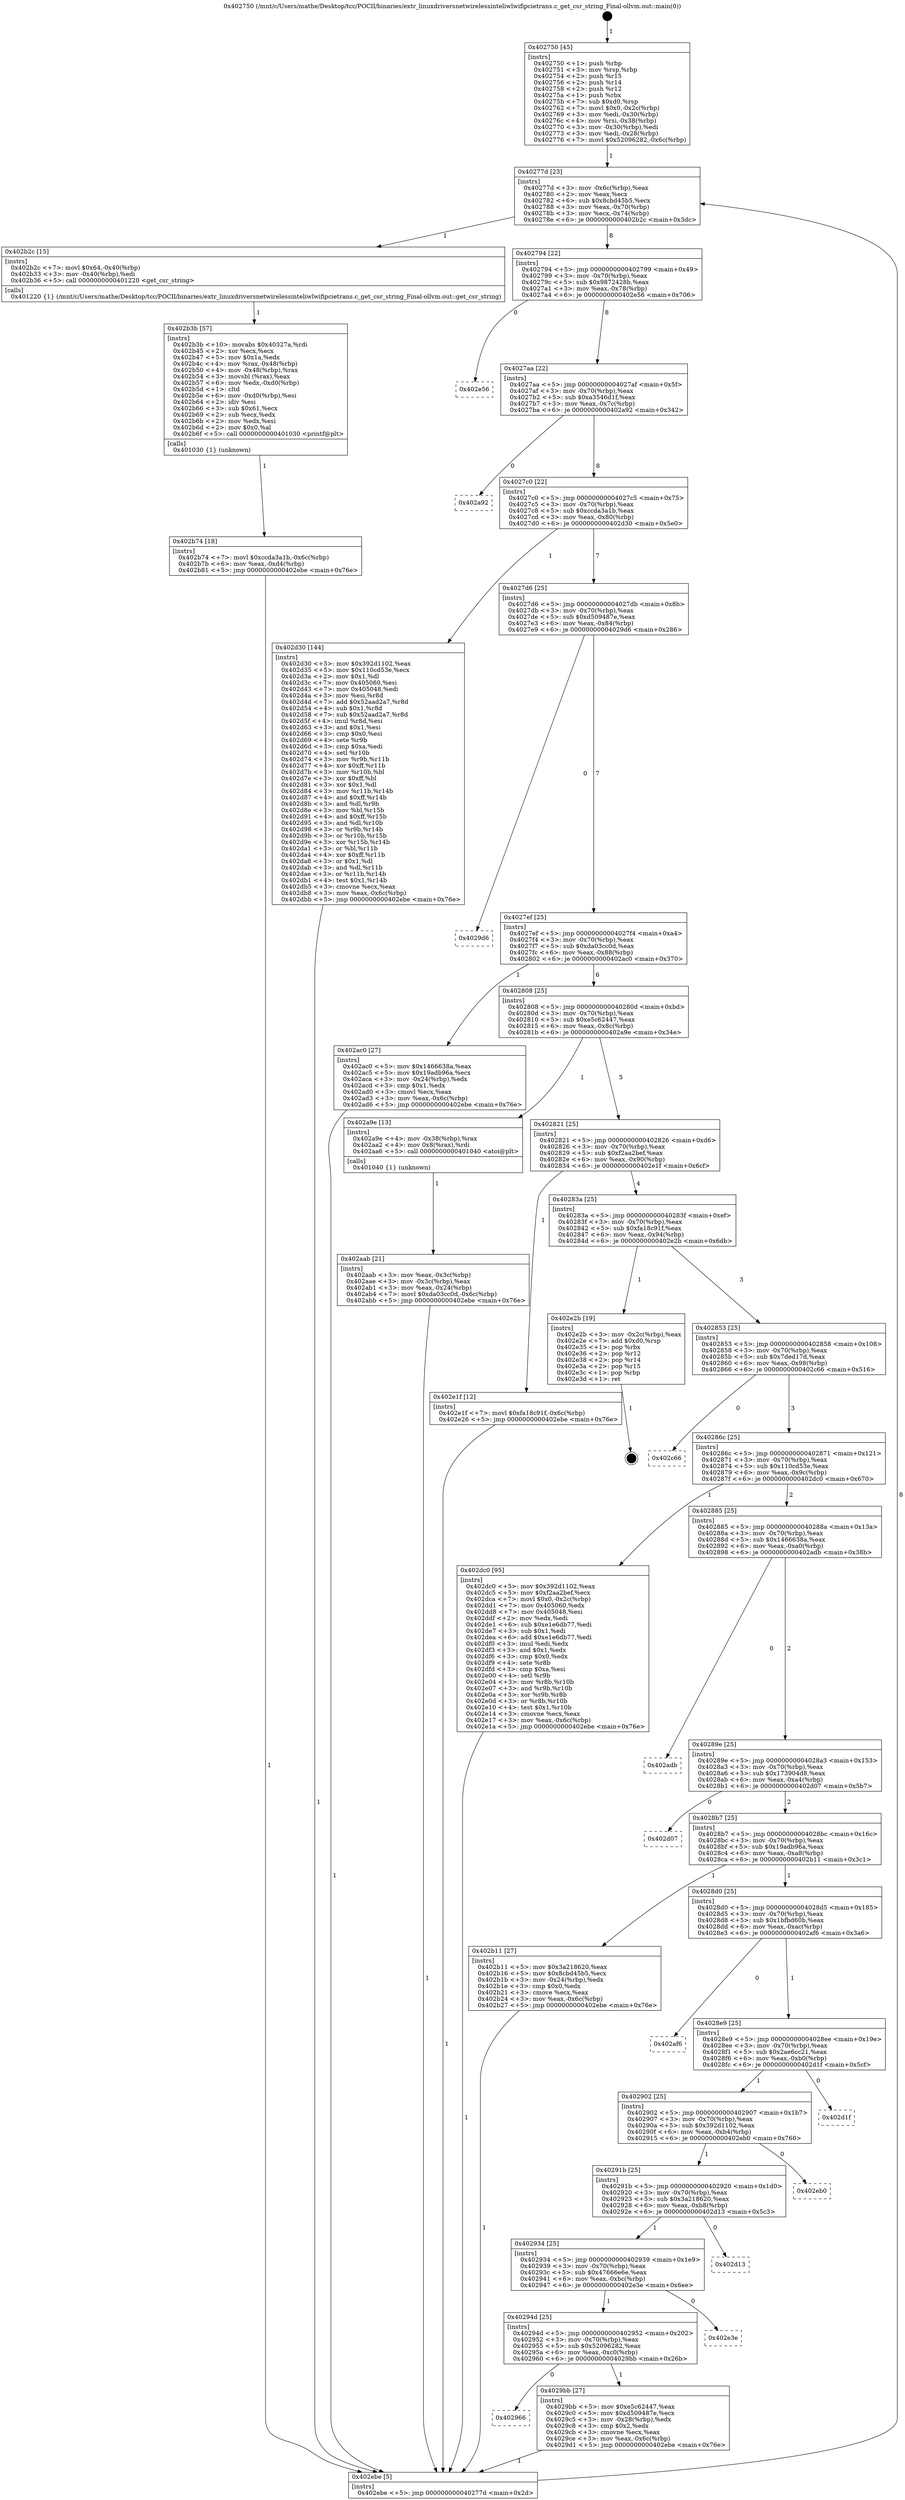 digraph "0x402750" {
  label = "0x402750 (/mnt/c/Users/mathe/Desktop/tcc/POCII/binaries/extr_linuxdriversnetwirelessinteliwlwifipcietrans.c_get_csr_string_Final-ollvm.out::main(0))"
  labelloc = "t"
  node[shape=record]

  Entry [label="",width=0.3,height=0.3,shape=circle,fillcolor=black,style=filled]
  "0x40277d" [label="{
     0x40277d [23]\l
     | [instrs]\l
     &nbsp;&nbsp;0x40277d \<+3\>: mov -0x6c(%rbp),%eax\l
     &nbsp;&nbsp;0x402780 \<+2\>: mov %eax,%ecx\l
     &nbsp;&nbsp;0x402782 \<+6\>: sub $0x8cbd45b5,%ecx\l
     &nbsp;&nbsp;0x402788 \<+3\>: mov %eax,-0x70(%rbp)\l
     &nbsp;&nbsp;0x40278b \<+3\>: mov %ecx,-0x74(%rbp)\l
     &nbsp;&nbsp;0x40278e \<+6\>: je 0000000000402b2c \<main+0x3dc\>\l
  }"]
  "0x402b2c" [label="{
     0x402b2c [15]\l
     | [instrs]\l
     &nbsp;&nbsp;0x402b2c \<+7\>: movl $0x64,-0x40(%rbp)\l
     &nbsp;&nbsp;0x402b33 \<+3\>: mov -0x40(%rbp),%edi\l
     &nbsp;&nbsp;0x402b36 \<+5\>: call 0000000000401220 \<get_csr_string\>\l
     | [calls]\l
     &nbsp;&nbsp;0x401220 \{1\} (/mnt/c/Users/mathe/Desktop/tcc/POCII/binaries/extr_linuxdriversnetwirelessinteliwlwifipcietrans.c_get_csr_string_Final-ollvm.out::get_csr_string)\l
  }"]
  "0x402794" [label="{
     0x402794 [22]\l
     | [instrs]\l
     &nbsp;&nbsp;0x402794 \<+5\>: jmp 0000000000402799 \<main+0x49\>\l
     &nbsp;&nbsp;0x402799 \<+3\>: mov -0x70(%rbp),%eax\l
     &nbsp;&nbsp;0x40279c \<+5\>: sub $0x9872428b,%eax\l
     &nbsp;&nbsp;0x4027a1 \<+3\>: mov %eax,-0x78(%rbp)\l
     &nbsp;&nbsp;0x4027a4 \<+6\>: je 0000000000402e56 \<main+0x706\>\l
  }"]
  Exit [label="",width=0.3,height=0.3,shape=circle,fillcolor=black,style=filled,peripheries=2]
  "0x402e56" [label="{
     0x402e56\l
  }", style=dashed]
  "0x4027aa" [label="{
     0x4027aa [22]\l
     | [instrs]\l
     &nbsp;&nbsp;0x4027aa \<+5\>: jmp 00000000004027af \<main+0x5f\>\l
     &nbsp;&nbsp;0x4027af \<+3\>: mov -0x70(%rbp),%eax\l
     &nbsp;&nbsp;0x4027b2 \<+5\>: sub $0xa3546d1f,%eax\l
     &nbsp;&nbsp;0x4027b7 \<+3\>: mov %eax,-0x7c(%rbp)\l
     &nbsp;&nbsp;0x4027ba \<+6\>: je 0000000000402a92 \<main+0x342\>\l
  }"]
  "0x402b74" [label="{
     0x402b74 [18]\l
     | [instrs]\l
     &nbsp;&nbsp;0x402b74 \<+7\>: movl $0xccda3a1b,-0x6c(%rbp)\l
     &nbsp;&nbsp;0x402b7b \<+6\>: mov %eax,-0xd4(%rbp)\l
     &nbsp;&nbsp;0x402b81 \<+5\>: jmp 0000000000402ebe \<main+0x76e\>\l
  }"]
  "0x402a92" [label="{
     0x402a92\l
  }", style=dashed]
  "0x4027c0" [label="{
     0x4027c0 [22]\l
     | [instrs]\l
     &nbsp;&nbsp;0x4027c0 \<+5\>: jmp 00000000004027c5 \<main+0x75\>\l
     &nbsp;&nbsp;0x4027c5 \<+3\>: mov -0x70(%rbp),%eax\l
     &nbsp;&nbsp;0x4027c8 \<+5\>: sub $0xccda3a1b,%eax\l
     &nbsp;&nbsp;0x4027cd \<+3\>: mov %eax,-0x80(%rbp)\l
     &nbsp;&nbsp;0x4027d0 \<+6\>: je 0000000000402d30 \<main+0x5e0\>\l
  }"]
  "0x402b3b" [label="{
     0x402b3b [57]\l
     | [instrs]\l
     &nbsp;&nbsp;0x402b3b \<+10\>: movabs $0x40327a,%rdi\l
     &nbsp;&nbsp;0x402b45 \<+2\>: xor %ecx,%ecx\l
     &nbsp;&nbsp;0x402b47 \<+5\>: mov $0x1a,%edx\l
     &nbsp;&nbsp;0x402b4c \<+4\>: mov %rax,-0x48(%rbp)\l
     &nbsp;&nbsp;0x402b50 \<+4\>: mov -0x48(%rbp),%rax\l
     &nbsp;&nbsp;0x402b54 \<+3\>: movsbl (%rax),%eax\l
     &nbsp;&nbsp;0x402b57 \<+6\>: mov %edx,-0xd0(%rbp)\l
     &nbsp;&nbsp;0x402b5d \<+1\>: cltd\l
     &nbsp;&nbsp;0x402b5e \<+6\>: mov -0xd0(%rbp),%esi\l
     &nbsp;&nbsp;0x402b64 \<+2\>: idiv %esi\l
     &nbsp;&nbsp;0x402b66 \<+3\>: sub $0x61,%ecx\l
     &nbsp;&nbsp;0x402b69 \<+2\>: sub %ecx,%edx\l
     &nbsp;&nbsp;0x402b6b \<+2\>: mov %edx,%esi\l
     &nbsp;&nbsp;0x402b6d \<+2\>: mov $0x0,%al\l
     &nbsp;&nbsp;0x402b6f \<+5\>: call 0000000000401030 \<printf@plt\>\l
     | [calls]\l
     &nbsp;&nbsp;0x401030 \{1\} (unknown)\l
  }"]
  "0x402d30" [label="{
     0x402d30 [144]\l
     | [instrs]\l
     &nbsp;&nbsp;0x402d30 \<+5\>: mov $0x392d1102,%eax\l
     &nbsp;&nbsp;0x402d35 \<+5\>: mov $0x110cd53e,%ecx\l
     &nbsp;&nbsp;0x402d3a \<+2\>: mov $0x1,%dl\l
     &nbsp;&nbsp;0x402d3c \<+7\>: mov 0x405060,%esi\l
     &nbsp;&nbsp;0x402d43 \<+7\>: mov 0x405048,%edi\l
     &nbsp;&nbsp;0x402d4a \<+3\>: mov %esi,%r8d\l
     &nbsp;&nbsp;0x402d4d \<+7\>: add $0x52aad2a7,%r8d\l
     &nbsp;&nbsp;0x402d54 \<+4\>: sub $0x1,%r8d\l
     &nbsp;&nbsp;0x402d58 \<+7\>: sub $0x52aad2a7,%r8d\l
     &nbsp;&nbsp;0x402d5f \<+4\>: imul %r8d,%esi\l
     &nbsp;&nbsp;0x402d63 \<+3\>: and $0x1,%esi\l
     &nbsp;&nbsp;0x402d66 \<+3\>: cmp $0x0,%esi\l
     &nbsp;&nbsp;0x402d69 \<+4\>: sete %r9b\l
     &nbsp;&nbsp;0x402d6d \<+3\>: cmp $0xa,%edi\l
     &nbsp;&nbsp;0x402d70 \<+4\>: setl %r10b\l
     &nbsp;&nbsp;0x402d74 \<+3\>: mov %r9b,%r11b\l
     &nbsp;&nbsp;0x402d77 \<+4\>: xor $0xff,%r11b\l
     &nbsp;&nbsp;0x402d7b \<+3\>: mov %r10b,%bl\l
     &nbsp;&nbsp;0x402d7e \<+3\>: xor $0xff,%bl\l
     &nbsp;&nbsp;0x402d81 \<+3\>: xor $0x1,%dl\l
     &nbsp;&nbsp;0x402d84 \<+3\>: mov %r11b,%r14b\l
     &nbsp;&nbsp;0x402d87 \<+4\>: and $0xff,%r14b\l
     &nbsp;&nbsp;0x402d8b \<+3\>: and %dl,%r9b\l
     &nbsp;&nbsp;0x402d8e \<+3\>: mov %bl,%r15b\l
     &nbsp;&nbsp;0x402d91 \<+4\>: and $0xff,%r15b\l
     &nbsp;&nbsp;0x402d95 \<+3\>: and %dl,%r10b\l
     &nbsp;&nbsp;0x402d98 \<+3\>: or %r9b,%r14b\l
     &nbsp;&nbsp;0x402d9b \<+3\>: or %r10b,%r15b\l
     &nbsp;&nbsp;0x402d9e \<+3\>: xor %r15b,%r14b\l
     &nbsp;&nbsp;0x402da1 \<+3\>: or %bl,%r11b\l
     &nbsp;&nbsp;0x402da4 \<+4\>: xor $0xff,%r11b\l
     &nbsp;&nbsp;0x402da8 \<+3\>: or $0x1,%dl\l
     &nbsp;&nbsp;0x402dab \<+3\>: and %dl,%r11b\l
     &nbsp;&nbsp;0x402dae \<+3\>: or %r11b,%r14b\l
     &nbsp;&nbsp;0x402db1 \<+4\>: test $0x1,%r14b\l
     &nbsp;&nbsp;0x402db5 \<+3\>: cmovne %ecx,%eax\l
     &nbsp;&nbsp;0x402db8 \<+3\>: mov %eax,-0x6c(%rbp)\l
     &nbsp;&nbsp;0x402dbb \<+5\>: jmp 0000000000402ebe \<main+0x76e\>\l
  }"]
  "0x4027d6" [label="{
     0x4027d6 [25]\l
     | [instrs]\l
     &nbsp;&nbsp;0x4027d6 \<+5\>: jmp 00000000004027db \<main+0x8b\>\l
     &nbsp;&nbsp;0x4027db \<+3\>: mov -0x70(%rbp),%eax\l
     &nbsp;&nbsp;0x4027de \<+5\>: sub $0xd509487e,%eax\l
     &nbsp;&nbsp;0x4027e3 \<+6\>: mov %eax,-0x84(%rbp)\l
     &nbsp;&nbsp;0x4027e9 \<+6\>: je 00000000004029d6 \<main+0x286\>\l
  }"]
  "0x402aab" [label="{
     0x402aab [21]\l
     | [instrs]\l
     &nbsp;&nbsp;0x402aab \<+3\>: mov %eax,-0x3c(%rbp)\l
     &nbsp;&nbsp;0x402aae \<+3\>: mov -0x3c(%rbp),%eax\l
     &nbsp;&nbsp;0x402ab1 \<+3\>: mov %eax,-0x24(%rbp)\l
     &nbsp;&nbsp;0x402ab4 \<+7\>: movl $0xda03cc0d,-0x6c(%rbp)\l
     &nbsp;&nbsp;0x402abb \<+5\>: jmp 0000000000402ebe \<main+0x76e\>\l
  }"]
  "0x4029d6" [label="{
     0x4029d6\l
  }", style=dashed]
  "0x4027ef" [label="{
     0x4027ef [25]\l
     | [instrs]\l
     &nbsp;&nbsp;0x4027ef \<+5\>: jmp 00000000004027f4 \<main+0xa4\>\l
     &nbsp;&nbsp;0x4027f4 \<+3\>: mov -0x70(%rbp),%eax\l
     &nbsp;&nbsp;0x4027f7 \<+5\>: sub $0xda03cc0d,%eax\l
     &nbsp;&nbsp;0x4027fc \<+6\>: mov %eax,-0x88(%rbp)\l
     &nbsp;&nbsp;0x402802 \<+6\>: je 0000000000402ac0 \<main+0x370\>\l
  }"]
  "0x402750" [label="{
     0x402750 [45]\l
     | [instrs]\l
     &nbsp;&nbsp;0x402750 \<+1\>: push %rbp\l
     &nbsp;&nbsp;0x402751 \<+3\>: mov %rsp,%rbp\l
     &nbsp;&nbsp;0x402754 \<+2\>: push %r15\l
     &nbsp;&nbsp;0x402756 \<+2\>: push %r14\l
     &nbsp;&nbsp;0x402758 \<+2\>: push %r12\l
     &nbsp;&nbsp;0x40275a \<+1\>: push %rbx\l
     &nbsp;&nbsp;0x40275b \<+7\>: sub $0xd0,%rsp\l
     &nbsp;&nbsp;0x402762 \<+7\>: movl $0x0,-0x2c(%rbp)\l
     &nbsp;&nbsp;0x402769 \<+3\>: mov %edi,-0x30(%rbp)\l
     &nbsp;&nbsp;0x40276c \<+4\>: mov %rsi,-0x38(%rbp)\l
     &nbsp;&nbsp;0x402770 \<+3\>: mov -0x30(%rbp),%edi\l
     &nbsp;&nbsp;0x402773 \<+3\>: mov %edi,-0x28(%rbp)\l
     &nbsp;&nbsp;0x402776 \<+7\>: movl $0x52096282,-0x6c(%rbp)\l
  }"]
  "0x402ac0" [label="{
     0x402ac0 [27]\l
     | [instrs]\l
     &nbsp;&nbsp;0x402ac0 \<+5\>: mov $0x1466638a,%eax\l
     &nbsp;&nbsp;0x402ac5 \<+5\>: mov $0x19adb96a,%ecx\l
     &nbsp;&nbsp;0x402aca \<+3\>: mov -0x24(%rbp),%edx\l
     &nbsp;&nbsp;0x402acd \<+3\>: cmp $0x1,%edx\l
     &nbsp;&nbsp;0x402ad0 \<+3\>: cmovl %ecx,%eax\l
     &nbsp;&nbsp;0x402ad3 \<+3\>: mov %eax,-0x6c(%rbp)\l
     &nbsp;&nbsp;0x402ad6 \<+5\>: jmp 0000000000402ebe \<main+0x76e\>\l
  }"]
  "0x402808" [label="{
     0x402808 [25]\l
     | [instrs]\l
     &nbsp;&nbsp;0x402808 \<+5\>: jmp 000000000040280d \<main+0xbd\>\l
     &nbsp;&nbsp;0x40280d \<+3\>: mov -0x70(%rbp),%eax\l
     &nbsp;&nbsp;0x402810 \<+5\>: sub $0xe5c62447,%eax\l
     &nbsp;&nbsp;0x402815 \<+6\>: mov %eax,-0x8c(%rbp)\l
     &nbsp;&nbsp;0x40281b \<+6\>: je 0000000000402a9e \<main+0x34e\>\l
  }"]
  "0x402ebe" [label="{
     0x402ebe [5]\l
     | [instrs]\l
     &nbsp;&nbsp;0x402ebe \<+5\>: jmp 000000000040277d \<main+0x2d\>\l
  }"]
  "0x402a9e" [label="{
     0x402a9e [13]\l
     | [instrs]\l
     &nbsp;&nbsp;0x402a9e \<+4\>: mov -0x38(%rbp),%rax\l
     &nbsp;&nbsp;0x402aa2 \<+4\>: mov 0x8(%rax),%rdi\l
     &nbsp;&nbsp;0x402aa6 \<+5\>: call 0000000000401040 \<atoi@plt\>\l
     | [calls]\l
     &nbsp;&nbsp;0x401040 \{1\} (unknown)\l
  }"]
  "0x402821" [label="{
     0x402821 [25]\l
     | [instrs]\l
     &nbsp;&nbsp;0x402821 \<+5\>: jmp 0000000000402826 \<main+0xd6\>\l
     &nbsp;&nbsp;0x402826 \<+3\>: mov -0x70(%rbp),%eax\l
     &nbsp;&nbsp;0x402829 \<+5\>: sub $0xf2aa2bef,%eax\l
     &nbsp;&nbsp;0x40282e \<+6\>: mov %eax,-0x90(%rbp)\l
     &nbsp;&nbsp;0x402834 \<+6\>: je 0000000000402e1f \<main+0x6cf\>\l
  }"]
  "0x402966" [label="{
     0x402966\l
  }", style=dashed]
  "0x402e1f" [label="{
     0x402e1f [12]\l
     | [instrs]\l
     &nbsp;&nbsp;0x402e1f \<+7\>: movl $0xfa18c91f,-0x6c(%rbp)\l
     &nbsp;&nbsp;0x402e26 \<+5\>: jmp 0000000000402ebe \<main+0x76e\>\l
  }"]
  "0x40283a" [label="{
     0x40283a [25]\l
     | [instrs]\l
     &nbsp;&nbsp;0x40283a \<+5\>: jmp 000000000040283f \<main+0xef\>\l
     &nbsp;&nbsp;0x40283f \<+3\>: mov -0x70(%rbp),%eax\l
     &nbsp;&nbsp;0x402842 \<+5\>: sub $0xfa18c91f,%eax\l
     &nbsp;&nbsp;0x402847 \<+6\>: mov %eax,-0x94(%rbp)\l
     &nbsp;&nbsp;0x40284d \<+6\>: je 0000000000402e2b \<main+0x6db\>\l
  }"]
  "0x4029bb" [label="{
     0x4029bb [27]\l
     | [instrs]\l
     &nbsp;&nbsp;0x4029bb \<+5\>: mov $0xe5c62447,%eax\l
     &nbsp;&nbsp;0x4029c0 \<+5\>: mov $0xd509487e,%ecx\l
     &nbsp;&nbsp;0x4029c5 \<+3\>: mov -0x28(%rbp),%edx\l
     &nbsp;&nbsp;0x4029c8 \<+3\>: cmp $0x2,%edx\l
     &nbsp;&nbsp;0x4029cb \<+3\>: cmovne %ecx,%eax\l
     &nbsp;&nbsp;0x4029ce \<+3\>: mov %eax,-0x6c(%rbp)\l
     &nbsp;&nbsp;0x4029d1 \<+5\>: jmp 0000000000402ebe \<main+0x76e\>\l
  }"]
  "0x402e2b" [label="{
     0x402e2b [19]\l
     | [instrs]\l
     &nbsp;&nbsp;0x402e2b \<+3\>: mov -0x2c(%rbp),%eax\l
     &nbsp;&nbsp;0x402e2e \<+7\>: add $0xd0,%rsp\l
     &nbsp;&nbsp;0x402e35 \<+1\>: pop %rbx\l
     &nbsp;&nbsp;0x402e36 \<+2\>: pop %r12\l
     &nbsp;&nbsp;0x402e38 \<+2\>: pop %r14\l
     &nbsp;&nbsp;0x402e3a \<+2\>: pop %r15\l
     &nbsp;&nbsp;0x402e3c \<+1\>: pop %rbp\l
     &nbsp;&nbsp;0x402e3d \<+1\>: ret\l
  }"]
  "0x402853" [label="{
     0x402853 [25]\l
     | [instrs]\l
     &nbsp;&nbsp;0x402853 \<+5\>: jmp 0000000000402858 \<main+0x108\>\l
     &nbsp;&nbsp;0x402858 \<+3\>: mov -0x70(%rbp),%eax\l
     &nbsp;&nbsp;0x40285b \<+5\>: sub $0x7ded17d,%eax\l
     &nbsp;&nbsp;0x402860 \<+6\>: mov %eax,-0x98(%rbp)\l
     &nbsp;&nbsp;0x402866 \<+6\>: je 0000000000402c66 \<main+0x516\>\l
  }"]
  "0x40294d" [label="{
     0x40294d [25]\l
     | [instrs]\l
     &nbsp;&nbsp;0x40294d \<+5\>: jmp 0000000000402952 \<main+0x202\>\l
     &nbsp;&nbsp;0x402952 \<+3\>: mov -0x70(%rbp),%eax\l
     &nbsp;&nbsp;0x402955 \<+5\>: sub $0x52096282,%eax\l
     &nbsp;&nbsp;0x40295a \<+6\>: mov %eax,-0xc0(%rbp)\l
     &nbsp;&nbsp;0x402960 \<+6\>: je 00000000004029bb \<main+0x26b\>\l
  }"]
  "0x402c66" [label="{
     0x402c66\l
  }", style=dashed]
  "0x40286c" [label="{
     0x40286c [25]\l
     | [instrs]\l
     &nbsp;&nbsp;0x40286c \<+5\>: jmp 0000000000402871 \<main+0x121\>\l
     &nbsp;&nbsp;0x402871 \<+3\>: mov -0x70(%rbp),%eax\l
     &nbsp;&nbsp;0x402874 \<+5\>: sub $0x110cd53e,%eax\l
     &nbsp;&nbsp;0x402879 \<+6\>: mov %eax,-0x9c(%rbp)\l
     &nbsp;&nbsp;0x40287f \<+6\>: je 0000000000402dc0 \<main+0x670\>\l
  }"]
  "0x402e3e" [label="{
     0x402e3e\l
  }", style=dashed]
  "0x402dc0" [label="{
     0x402dc0 [95]\l
     | [instrs]\l
     &nbsp;&nbsp;0x402dc0 \<+5\>: mov $0x392d1102,%eax\l
     &nbsp;&nbsp;0x402dc5 \<+5\>: mov $0xf2aa2bef,%ecx\l
     &nbsp;&nbsp;0x402dca \<+7\>: movl $0x0,-0x2c(%rbp)\l
     &nbsp;&nbsp;0x402dd1 \<+7\>: mov 0x405060,%edx\l
     &nbsp;&nbsp;0x402dd8 \<+7\>: mov 0x405048,%esi\l
     &nbsp;&nbsp;0x402ddf \<+2\>: mov %edx,%edi\l
     &nbsp;&nbsp;0x402de1 \<+6\>: sub $0xe1e6db77,%edi\l
     &nbsp;&nbsp;0x402de7 \<+3\>: sub $0x1,%edi\l
     &nbsp;&nbsp;0x402dea \<+6\>: add $0xe1e6db77,%edi\l
     &nbsp;&nbsp;0x402df0 \<+3\>: imul %edi,%edx\l
     &nbsp;&nbsp;0x402df3 \<+3\>: and $0x1,%edx\l
     &nbsp;&nbsp;0x402df6 \<+3\>: cmp $0x0,%edx\l
     &nbsp;&nbsp;0x402df9 \<+4\>: sete %r8b\l
     &nbsp;&nbsp;0x402dfd \<+3\>: cmp $0xa,%esi\l
     &nbsp;&nbsp;0x402e00 \<+4\>: setl %r9b\l
     &nbsp;&nbsp;0x402e04 \<+3\>: mov %r8b,%r10b\l
     &nbsp;&nbsp;0x402e07 \<+3\>: and %r9b,%r10b\l
     &nbsp;&nbsp;0x402e0a \<+3\>: xor %r9b,%r8b\l
     &nbsp;&nbsp;0x402e0d \<+3\>: or %r8b,%r10b\l
     &nbsp;&nbsp;0x402e10 \<+4\>: test $0x1,%r10b\l
     &nbsp;&nbsp;0x402e14 \<+3\>: cmovne %ecx,%eax\l
     &nbsp;&nbsp;0x402e17 \<+3\>: mov %eax,-0x6c(%rbp)\l
     &nbsp;&nbsp;0x402e1a \<+5\>: jmp 0000000000402ebe \<main+0x76e\>\l
  }"]
  "0x402885" [label="{
     0x402885 [25]\l
     | [instrs]\l
     &nbsp;&nbsp;0x402885 \<+5\>: jmp 000000000040288a \<main+0x13a\>\l
     &nbsp;&nbsp;0x40288a \<+3\>: mov -0x70(%rbp),%eax\l
     &nbsp;&nbsp;0x40288d \<+5\>: sub $0x1466638a,%eax\l
     &nbsp;&nbsp;0x402892 \<+6\>: mov %eax,-0xa0(%rbp)\l
     &nbsp;&nbsp;0x402898 \<+6\>: je 0000000000402adb \<main+0x38b\>\l
  }"]
  "0x402934" [label="{
     0x402934 [25]\l
     | [instrs]\l
     &nbsp;&nbsp;0x402934 \<+5\>: jmp 0000000000402939 \<main+0x1e9\>\l
     &nbsp;&nbsp;0x402939 \<+3\>: mov -0x70(%rbp),%eax\l
     &nbsp;&nbsp;0x40293c \<+5\>: sub $0x47666e6e,%eax\l
     &nbsp;&nbsp;0x402941 \<+6\>: mov %eax,-0xbc(%rbp)\l
     &nbsp;&nbsp;0x402947 \<+6\>: je 0000000000402e3e \<main+0x6ee\>\l
  }"]
  "0x402adb" [label="{
     0x402adb\l
  }", style=dashed]
  "0x40289e" [label="{
     0x40289e [25]\l
     | [instrs]\l
     &nbsp;&nbsp;0x40289e \<+5\>: jmp 00000000004028a3 \<main+0x153\>\l
     &nbsp;&nbsp;0x4028a3 \<+3\>: mov -0x70(%rbp),%eax\l
     &nbsp;&nbsp;0x4028a6 \<+5\>: sub $0x173904d8,%eax\l
     &nbsp;&nbsp;0x4028ab \<+6\>: mov %eax,-0xa4(%rbp)\l
     &nbsp;&nbsp;0x4028b1 \<+6\>: je 0000000000402d07 \<main+0x5b7\>\l
  }"]
  "0x402d13" [label="{
     0x402d13\l
  }", style=dashed]
  "0x402d07" [label="{
     0x402d07\l
  }", style=dashed]
  "0x4028b7" [label="{
     0x4028b7 [25]\l
     | [instrs]\l
     &nbsp;&nbsp;0x4028b7 \<+5\>: jmp 00000000004028bc \<main+0x16c\>\l
     &nbsp;&nbsp;0x4028bc \<+3\>: mov -0x70(%rbp),%eax\l
     &nbsp;&nbsp;0x4028bf \<+5\>: sub $0x19adb96a,%eax\l
     &nbsp;&nbsp;0x4028c4 \<+6\>: mov %eax,-0xa8(%rbp)\l
     &nbsp;&nbsp;0x4028ca \<+6\>: je 0000000000402b11 \<main+0x3c1\>\l
  }"]
  "0x40291b" [label="{
     0x40291b [25]\l
     | [instrs]\l
     &nbsp;&nbsp;0x40291b \<+5\>: jmp 0000000000402920 \<main+0x1d0\>\l
     &nbsp;&nbsp;0x402920 \<+3\>: mov -0x70(%rbp),%eax\l
     &nbsp;&nbsp;0x402923 \<+5\>: sub $0x3a218620,%eax\l
     &nbsp;&nbsp;0x402928 \<+6\>: mov %eax,-0xb8(%rbp)\l
     &nbsp;&nbsp;0x40292e \<+6\>: je 0000000000402d13 \<main+0x5c3\>\l
  }"]
  "0x402b11" [label="{
     0x402b11 [27]\l
     | [instrs]\l
     &nbsp;&nbsp;0x402b11 \<+5\>: mov $0x3a218620,%eax\l
     &nbsp;&nbsp;0x402b16 \<+5\>: mov $0x8cbd45b5,%ecx\l
     &nbsp;&nbsp;0x402b1b \<+3\>: mov -0x24(%rbp),%edx\l
     &nbsp;&nbsp;0x402b1e \<+3\>: cmp $0x0,%edx\l
     &nbsp;&nbsp;0x402b21 \<+3\>: cmove %ecx,%eax\l
     &nbsp;&nbsp;0x402b24 \<+3\>: mov %eax,-0x6c(%rbp)\l
     &nbsp;&nbsp;0x402b27 \<+5\>: jmp 0000000000402ebe \<main+0x76e\>\l
  }"]
  "0x4028d0" [label="{
     0x4028d0 [25]\l
     | [instrs]\l
     &nbsp;&nbsp;0x4028d0 \<+5\>: jmp 00000000004028d5 \<main+0x185\>\l
     &nbsp;&nbsp;0x4028d5 \<+3\>: mov -0x70(%rbp),%eax\l
     &nbsp;&nbsp;0x4028d8 \<+5\>: sub $0x1bfbd60b,%eax\l
     &nbsp;&nbsp;0x4028dd \<+6\>: mov %eax,-0xac(%rbp)\l
     &nbsp;&nbsp;0x4028e3 \<+6\>: je 0000000000402af6 \<main+0x3a6\>\l
  }"]
  "0x402eb0" [label="{
     0x402eb0\l
  }", style=dashed]
  "0x402af6" [label="{
     0x402af6\l
  }", style=dashed]
  "0x4028e9" [label="{
     0x4028e9 [25]\l
     | [instrs]\l
     &nbsp;&nbsp;0x4028e9 \<+5\>: jmp 00000000004028ee \<main+0x19e\>\l
     &nbsp;&nbsp;0x4028ee \<+3\>: mov -0x70(%rbp),%eax\l
     &nbsp;&nbsp;0x4028f1 \<+5\>: sub $0x2ae6cc21,%eax\l
     &nbsp;&nbsp;0x4028f6 \<+6\>: mov %eax,-0xb0(%rbp)\l
     &nbsp;&nbsp;0x4028fc \<+6\>: je 0000000000402d1f \<main+0x5cf\>\l
  }"]
  "0x402902" [label="{
     0x402902 [25]\l
     | [instrs]\l
     &nbsp;&nbsp;0x402902 \<+5\>: jmp 0000000000402907 \<main+0x1b7\>\l
     &nbsp;&nbsp;0x402907 \<+3\>: mov -0x70(%rbp),%eax\l
     &nbsp;&nbsp;0x40290a \<+5\>: sub $0x392d1102,%eax\l
     &nbsp;&nbsp;0x40290f \<+6\>: mov %eax,-0xb4(%rbp)\l
     &nbsp;&nbsp;0x402915 \<+6\>: je 0000000000402eb0 \<main+0x760\>\l
  }"]
  "0x402d1f" [label="{
     0x402d1f\l
  }", style=dashed]
  Entry -> "0x402750" [label=" 1"]
  "0x40277d" -> "0x402b2c" [label=" 1"]
  "0x40277d" -> "0x402794" [label=" 8"]
  "0x402e2b" -> Exit [label=" 1"]
  "0x402794" -> "0x402e56" [label=" 0"]
  "0x402794" -> "0x4027aa" [label=" 8"]
  "0x402e1f" -> "0x402ebe" [label=" 1"]
  "0x4027aa" -> "0x402a92" [label=" 0"]
  "0x4027aa" -> "0x4027c0" [label=" 8"]
  "0x402dc0" -> "0x402ebe" [label=" 1"]
  "0x4027c0" -> "0x402d30" [label=" 1"]
  "0x4027c0" -> "0x4027d6" [label=" 7"]
  "0x402d30" -> "0x402ebe" [label=" 1"]
  "0x4027d6" -> "0x4029d6" [label=" 0"]
  "0x4027d6" -> "0x4027ef" [label=" 7"]
  "0x402b74" -> "0x402ebe" [label=" 1"]
  "0x4027ef" -> "0x402ac0" [label=" 1"]
  "0x4027ef" -> "0x402808" [label=" 6"]
  "0x402b3b" -> "0x402b74" [label=" 1"]
  "0x402808" -> "0x402a9e" [label=" 1"]
  "0x402808" -> "0x402821" [label=" 5"]
  "0x402b2c" -> "0x402b3b" [label=" 1"]
  "0x402821" -> "0x402e1f" [label=" 1"]
  "0x402821" -> "0x40283a" [label=" 4"]
  "0x402b11" -> "0x402ebe" [label=" 1"]
  "0x40283a" -> "0x402e2b" [label=" 1"]
  "0x40283a" -> "0x402853" [label=" 3"]
  "0x402ac0" -> "0x402ebe" [label=" 1"]
  "0x402853" -> "0x402c66" [label=" 0"]
  "0x402853" -> "0x40286c" [label=" 3"]
  "0x402a9e" -> "0x402aab" [label=" 1"]
  "0x40286c" -> "0x402dc0" [label=" 1"]
  "0x40286c" -> "0x402885" [label=" 2"]
  "0x402ebe" -> "0x40277d" [label=" 8"]
  "0x402885" -> "0x402adb" [label=" 0"]
  "0x402885" -> "0x40289e" [label=" 2"]
  "0x4029bb" -> "0x402ebe" [label=" 1"]
  "0x40289e" -> "0x402d07" [label=" 0"]
  "0x40289e" -> "0x4028b7" [label=" 2"]
  "0x40294d" -> "0x402966" [label=" 0"]
  "0x4028b7" -> "0x402b11" [label=" 1"]
  "0x4028b7" -> "0x4028d0" [label=" 1"]
  "0x402aab" -> "0x402ebe" [label=" 1"]
  "0x4028d0" -> "0x402af6" [label=" 0"]
  "0x4028d0" -> "0x4028e9" [label=" 1"]
  "0x402934" -> "0x40294d" [label=" 1"]
  "0x4028e9" -> "0x402d1f" [label=" 0"]
  "0x4028e9" -> "0x402902" [label=" 1"]
  "0x402934" -> "0x402e3e" [label=" 0"]
  "0x402902" -> "0x402eb0" [label=" 0"]
  "0x402902" -> "0x40291b" [label=" 1"]
  "0x40294d" -> "0x4029bb" [label=" 1"]
  "0x40291b" -> "0x402d13" [label=" 0"]
  "0x40291b" -> "0x402934" [label=" 1"]
  "0x402750" -> "0x40277d" [label=" 1"]
}

